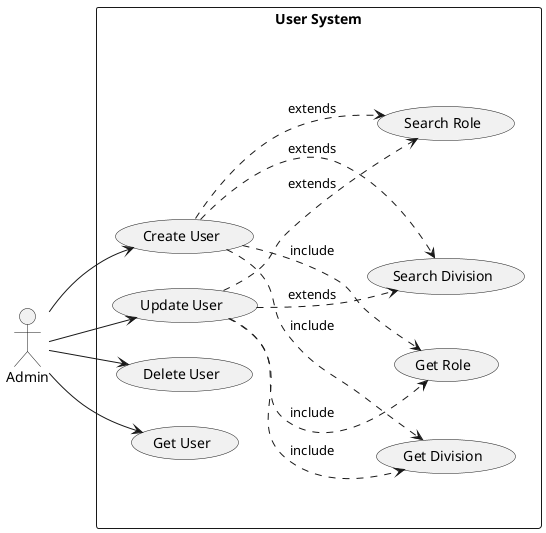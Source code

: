 @startuml UserSubSystem

left to right direction

skinparam Monochrome true
skinparam Shadowing false
skinparam packageStyle rectangle

actor Admin

rectangle "User System" {
    Admin --> (Create User)
    Admin --> (Update User)
    Admin --> (Delete User)
    Admin --> (Get User)

    (Create User) ..> (Get Role) : include
    (Create User) ..> (Get Division) : include
    (Create User) ..> (Search Role) : extends
    (Create User) ..> (Search Division) : extends

    (Update User) ..> (Get Role) : include
    (Update User) ..> (Get Division) : include
    (Update User) ..> (Search Role) : extends
    (Update User) ..> (Search Division) : extends
}

@enduml